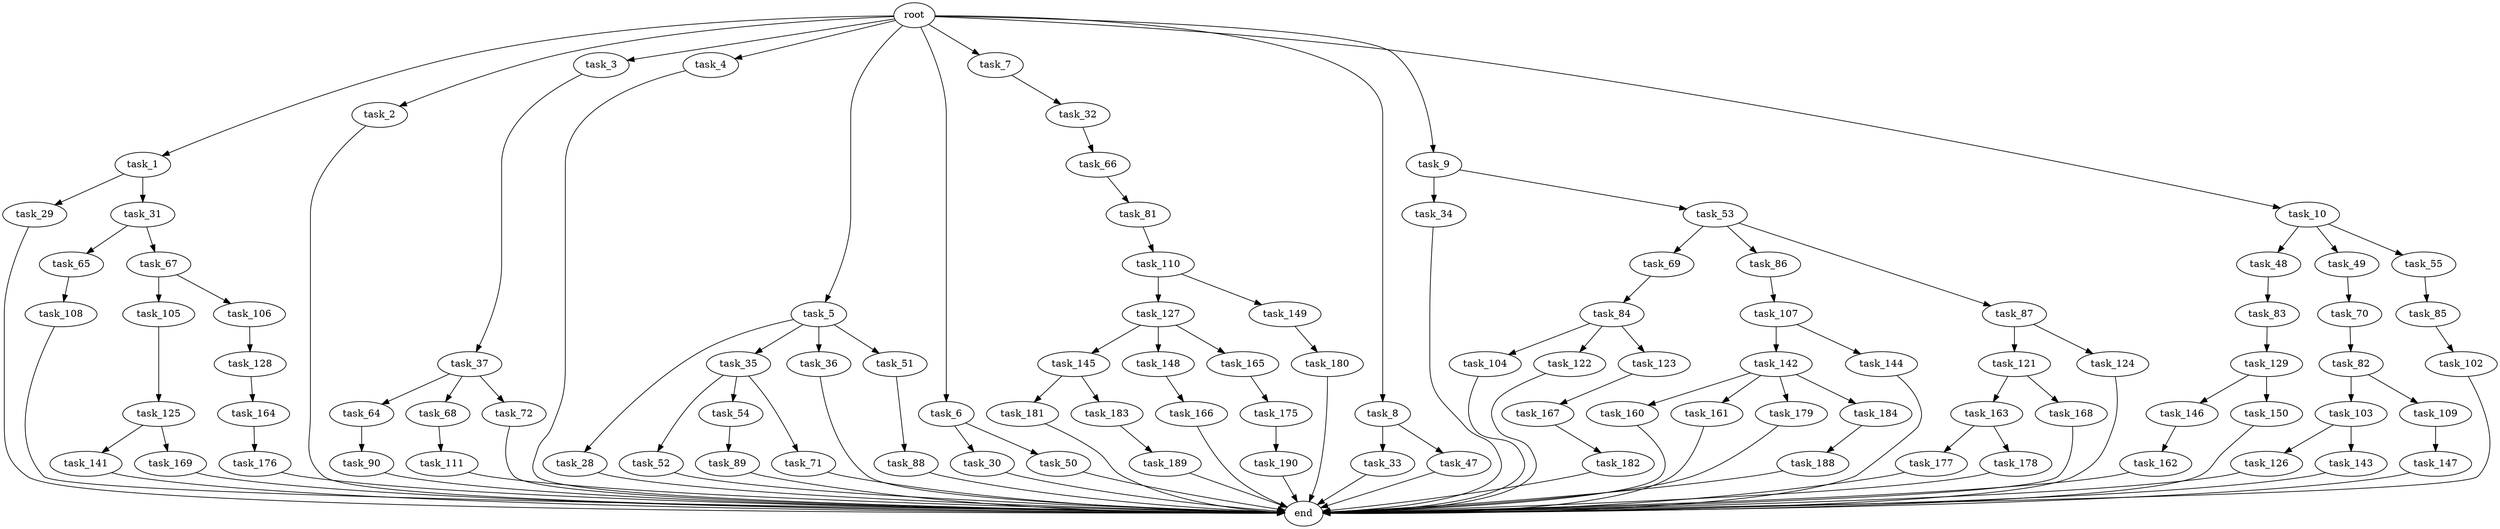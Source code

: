digraph G {
  root [size="0.000000"];
  task_1 [size="1024.000000"];
  task_2 [size="1024.000000"];
  task_3 [size="1024.000000"];
  task_4 [size="1024.000000"];
  task_5 [size="1024.000000"];
  task_6 [size="1024.000000"];
  task_7 [size="1024.000000"];
  task_8 [size="1024.000000"];
  task_9 [size="1024.000000"];
  task_10 [size="1024.000000"];
  task_28 [size="858993459200.000000"];
  task_29 [size="858993459200.000000"];
  task_30 [size="420906795008.000000"];
  task_31 [size="858993459200.000000"];
  task_32 [size="34359738368.000000"];
  task_33 [size="309237645312.000000"];
  task_34 [size="77309411328.000000"];
  task_35 [size="858993459200.000000"];
  task_36 [size="858993459200.000000"];
  task_37 [size="214748364800.000000"];
  task_47 [size="309237645312.000000"];
  task_48 [size="858993459200.000000"];
  task_49 [size="858993459200.000000"];
  task_50 [size="420906795008.000000"];
  task_51 [size="858993459200.000000"];
  task_52 [size="214748364800.000000"];
  task_53 [size="77309411328.000000"];
  task_54 [size="214748364800.000000"];
  task_55 [size="858993459200.000000"];
  task_64 [size="420906795008.000000"];
  task_65 [size="34359738368.000000"];
  task_66 [size="34359738368.000000"];
  task_67 [size="34359738368.000000"];
  task_68 [size="420906795008.000000"];
  task_69 [size="214748364800.000000"];
  task_70 [size="858993459200.000000"];
  task_71 [size="214748364800.000000"];
  task_72 [size="420906795008.000000"];
  task_81 [size="214748364800.000000"];
  task_82 [size="309237645312.000000"];
  task_83 [size="34359738368.000000"];
  task_84 [size="34359738368.000000"];
  task_85 [size="34359738368.000000"];
  task_86 [size="214748364800.000000"];
  task_87 [size="214748364800.000000"];
  task_88 [size="309237645312.000000"];
  task_89 [size="420906795008.000000"];
  task_90 [size="695784701952.000000"];
  task_102 [size="858993459200.000000"];
  task_103 [size="549755813888.000000"];
  task_104 [size="214748364800.000000"];
  task_105 [size="214748364800.000000"];
  task_106 [size="214748364800.000000"];
  task_107 [size="77309411328.000000"];
  task_108 [size="34359738368.000000"];
  task_109 [size="549755813888.000000"];
  task_110 [size="420906795008.000000"];
  task_111 [size="34359738368.000000"];
  task_121 [size="137438953472.000000"];
  task_122 [size="214748364800.000000"];
  task_123 [size="214748364800.000000"];
  task_124 [size="137438953472.000000"];
  task_125 [size="309237645312.000000"];
  task_126 [size="858993459200.000000"];
  task_127 [size="214748364800.000000"];
  task_128 [size="34359738368.000000"];
  task_129 [size="77309411328.000000"];
  task_141 [size="214748364800.000000"];
  task_142 [size="695784701952.000000"];
  task_143 [size="858993459200.000000"];
  task_144 [size="695784701952.000000"];
  task_145 [size="137438953472.000000"];
  task_146 [size="137438953472.000000"];
  task_147 [size="214748364800.000000"];
  task_148 [size="137438953472.000000"];
  task_149 [size="214748364800.000000"];
  task_150 [size="137438953472.000000"];
  task_160 [size="309237645312.000000"];
  task_161 [size="309237645312.000000"];
  task_162 [size="549755813888.000000"];
  task_163 [size="695784701952.000000"];
  task_164 [size="137438953472.000000"];
  task_165 [size="137438953472.000000"];
  task_166 [size="695784701952.000000"];
  task_167 [size="858993459200.000000"];
  task_168 [size="695784701952.000000"];
  task_169 [size="214748364800.000000"];
  task_175 [size="77309411328.000000"];
  task_176 [size="214748364800.000000"];
  task_177 [size="309237645312.000000"];
  task_178 [size="309237645312.000000"];
  task_179 [size="309237645312.000000"];
  task_180 [size="549755813888.000000"];
  task_181 [size="214748364800.000000"];
  task_182 [size="137438953472.000000"];
  task_183 [size="214748364800.000000"];
  task_184 [size="309237645312.000000"];
  task_188 [size="34359738368.000000"];
  task_189 [size="34359738368.000000"];
  task_190 [size="549755813888.000000"];
  end [size="0.000000"];

  root -> task_1 [size="1.000000"];
  root -> task_2 [size="1.000000"];
  root -> task_3 [size="1.000000"];
  root -> task_4 [size="1.000000"];
  root -> task_5 [size="1.000000"];
  root -> task_6 [size="1.000000"];
  root -> task_7 [size="1.000000"];
  root -> task_8 [size="1.000000"];
  root -> task_9 [size="1.000000"];
  root -> task_10 [size="1.000000"];
  task_1 -> task_29 [size="838860800.000000"];
  task_1 -> task_31 [size="838860800.000000"];
  task_2 -> end [size="1.000000"];
  task_3 -> task_37 [size="209715200.000000"];
  task_4 -> end [size="1.000000"];
  task_5 -> task_28 [size="838860800.000000"];
  task_5 -> task_35 [size="838860800.000000"];
  task_5 -> task_36 [size="838860800.000000"];
  task_5 -> task_51 [size="838860800.000000"];
  task_6 -> task_30 [size="411041792.000000"];
  task_6 -> task_50 [size="411041792.000000"];
  task_7 -> task_32 [size="33554432.000000"];
  task_8 -> task_33 [size="301989888.000000"];
  task_8 -> task_47 [size="301989888.000000"];
  task_9 -> task_34 [size="75497472.000000"];
  task_9 -> task_53 [size="75497472.000000"];
  task_10 -> task_48 [size="838860800.000000"];
  task_10 -> task_49 [size="838860800.000000"];
  task_10 -> task_55 [size="838860800.000000"];
  task_28 -> end [size="1.000000"];
  task_29 -> end [size="1.000000"];
  task_30 -> end [size="1.000000"];
  task_31 -> task_65 [size="33554432.000000"];
  task_31 -> task_67 [size="33554432.000000"];
  task_32 -> task_66 [size="33554432.000000"];
  task_33 -> end [size="1.000000"];
  task_34 -> end [size="1.000000"];
  task_35 -> task_52 [size="209715200.000000"];
  task_35 -> task_54 [size="209715200.000000"];
  task_35 -> task_71 [size="209715200.000000"];
  task_36 -> end [size="1.000000"];
  task_37 -> task_64 [size="411041792.000000"];
  task_37 -> task_68 [size="411041792.000000"];
  task_37 -> task_72 [size="411041792.000000"];
  task_47 -> end [size="1.000000"];
  task_48 -> task_83 [size="33554432.000000"];
  task_49 -> task_70 [size="838860800.000000"];
  task_50 -> end [size="1.000000"];
  task_51 -> task_88 [size="301989888.000000"];
  task_52 -> end [size="1.000000"];
  task_53 -> task_69 [size="209715200.000000"];
  task_53 -> task_86 [size="209715200.000000"];
  task_53 -> task_87 [size="209715200.000000"];
  task_54 -> task_89 [size="411041792.000000"];
  task_55 -> task_85 [size="33554432.000000"];
  task_64 -> task_90 [size="679477248.000000"];
  task_65 -> task_108 [size="33554432.000000"];
  task_66 -> task_81 [size="209715200.000000"];
  task_67 -> task_105 [size="209715200.000000"];
  task_67 -> task_106 [size="209715200.000000"];
  task_68 -> task_111 [size="33554432.000000"];
  task_69 -> task_84 [size="33554432.000000"];
  task_70 -> task_82 [size="301989888.000000"];
  task_71 -> end [size="1.000000"];
  task_72 -> end [size="1.000000"];
  task_81 -> task_110 [size="411041792.000000"];
  task_82 -> task_103 [size="536870912.000000"];
  task_82 -> task_109 [size="536870912.000000"];
  task_83 -> task_129 [size="75497472.000000"];
  task_84 -> task_104 [size="209715200.000000"];
  task_84 -> task_122 [size="209715200.000000"];
  task_84 -> task_123 [size="209715200.000000"];
  task_85 -> task_102 [size="838860800.000000"];
  task_86 -> task_107 [size="75497472.000000"];
  task_87 -> task_121 [size="134217728.000000"];
  task_87 -> task_124 [size="134217728.000000"];
  task_88 -> end [size="1.000000"];
  task_89 -> end [size="1.000000"];
  task_90 -> end [size="1.000000"];
  task_102 -> end [size="1.000000"];
  task_103 -> task_126 [size="838860800.000000"];
  task_103 -> task_143 [size="838860800.000000"];
  task_104 -> end [size="1.000000"];
  task_105 -> task_125 [size="301989888.000000"];
  task_106 -> task_128 [size="33554432.000000"];
  task_107 -> task_142 [size="679477248.000000"];
  task_107 -> task_144 [size="679477248.000000"];
  task_108 -> end [size="1.000000"];
  task_109 -> task_147 [size="209715200.000000"];
  task_110 -> task_127 [size="209715200.000000"];
  task_110 -> task_149 [size="209715200.000000"];
  task_111 -> end [size="1.000000"];
  task_121 -> task_163 [size="679477248.000000"];
  task_121 -> task_168 [size="679477248.000000"];
  task_122 -> end [size="1.000000"];
  task_123 -> task_167 [size="838860800.000000"];
  task_124 -> end [size="1.000000"];
  task_125 -> task_141 [size="209715200.000000"];
  task_125 -> task_169 [size="209715200.000000"];
  task_126 -> end [size="1.000000"];
  task_127 -> task_145 [size="134217728.000000"];
  task_127 -> task_148 [size="134217728.000000"];
  task_127 -> task_165 [size="134217728.000000"];
  task_128 -> task_164 [size="134217728.000000"];
  task_129 -> task_146 [size="134217728.000000"];
  task_129 -> task_150 [size="134217728.000000"];
  task_141 -> end [size="1.000000"];
  task_142 -> task_160 [size="301989888.000000"];
  task_142 -> task_161 [size="301989888.000000"];
  task_142 -> task_179 [size="301989888.000000"];
  task_142 -> task_184 [size="301989888.000000"];
  task_143 -> end [size="1.000000"];
  task_144 -> end [size="1.000000"];
  task_145 -> task_181 [size="209715200.000000"];
  task_145 -> task_183 [size="209715200.000000"];
  task_146 -> task_162 [size="536870912.000000"];
  task_147 -> end [size="1.000000"];
  task_148 -> task_166 [size="679477248.000000"];
  task_149 -> task_180 [size="536870912.000000"];
  task_150 -> end [size="1.000000"];
  task_160 -> end [size="1.000000"];
  task_161 -> end [size="1.000000"];
  task_162 -> end [size="1.000000"];
  task_163 -> task_177 [size="301989888.000000"];
  task_163 -> task_178 [size="301989888.000000"];
  task_164 -> task_176 [size="209715200.000000"];
  task_165 -> task_175 [size="75497472.000000"];
  task_166 -> end [size="1.000000"];
  task_167 -> task_182 [size="134217728.000000"];
  task_168 -> end [size="1.000000"];
  task_169 -> end [size="1.000000"];
  task_175 -> task_190 [size="536870912.000000"];
  task_176 -> end [size="1.000000"];
  task_177 -> end [size="1.000000"];
  task_178 -> end [size="1.000000"];
  task_179 -> end [size="1.000000"];
  task_180 -> end [size="1.000000"];
  task_181 -> end [size="1.000000"];
  task_182 -> end [size="1.000000"];
  task_183 -> task_189 [size="33554432.000000"];
  task_184 -> task_188 [size="33554432.000000"];
  task_188 -> end [size="1.000000"];
  task_189 -> end [size="1.000000"];
  task_190 -> end [size="1.000000"];
}
